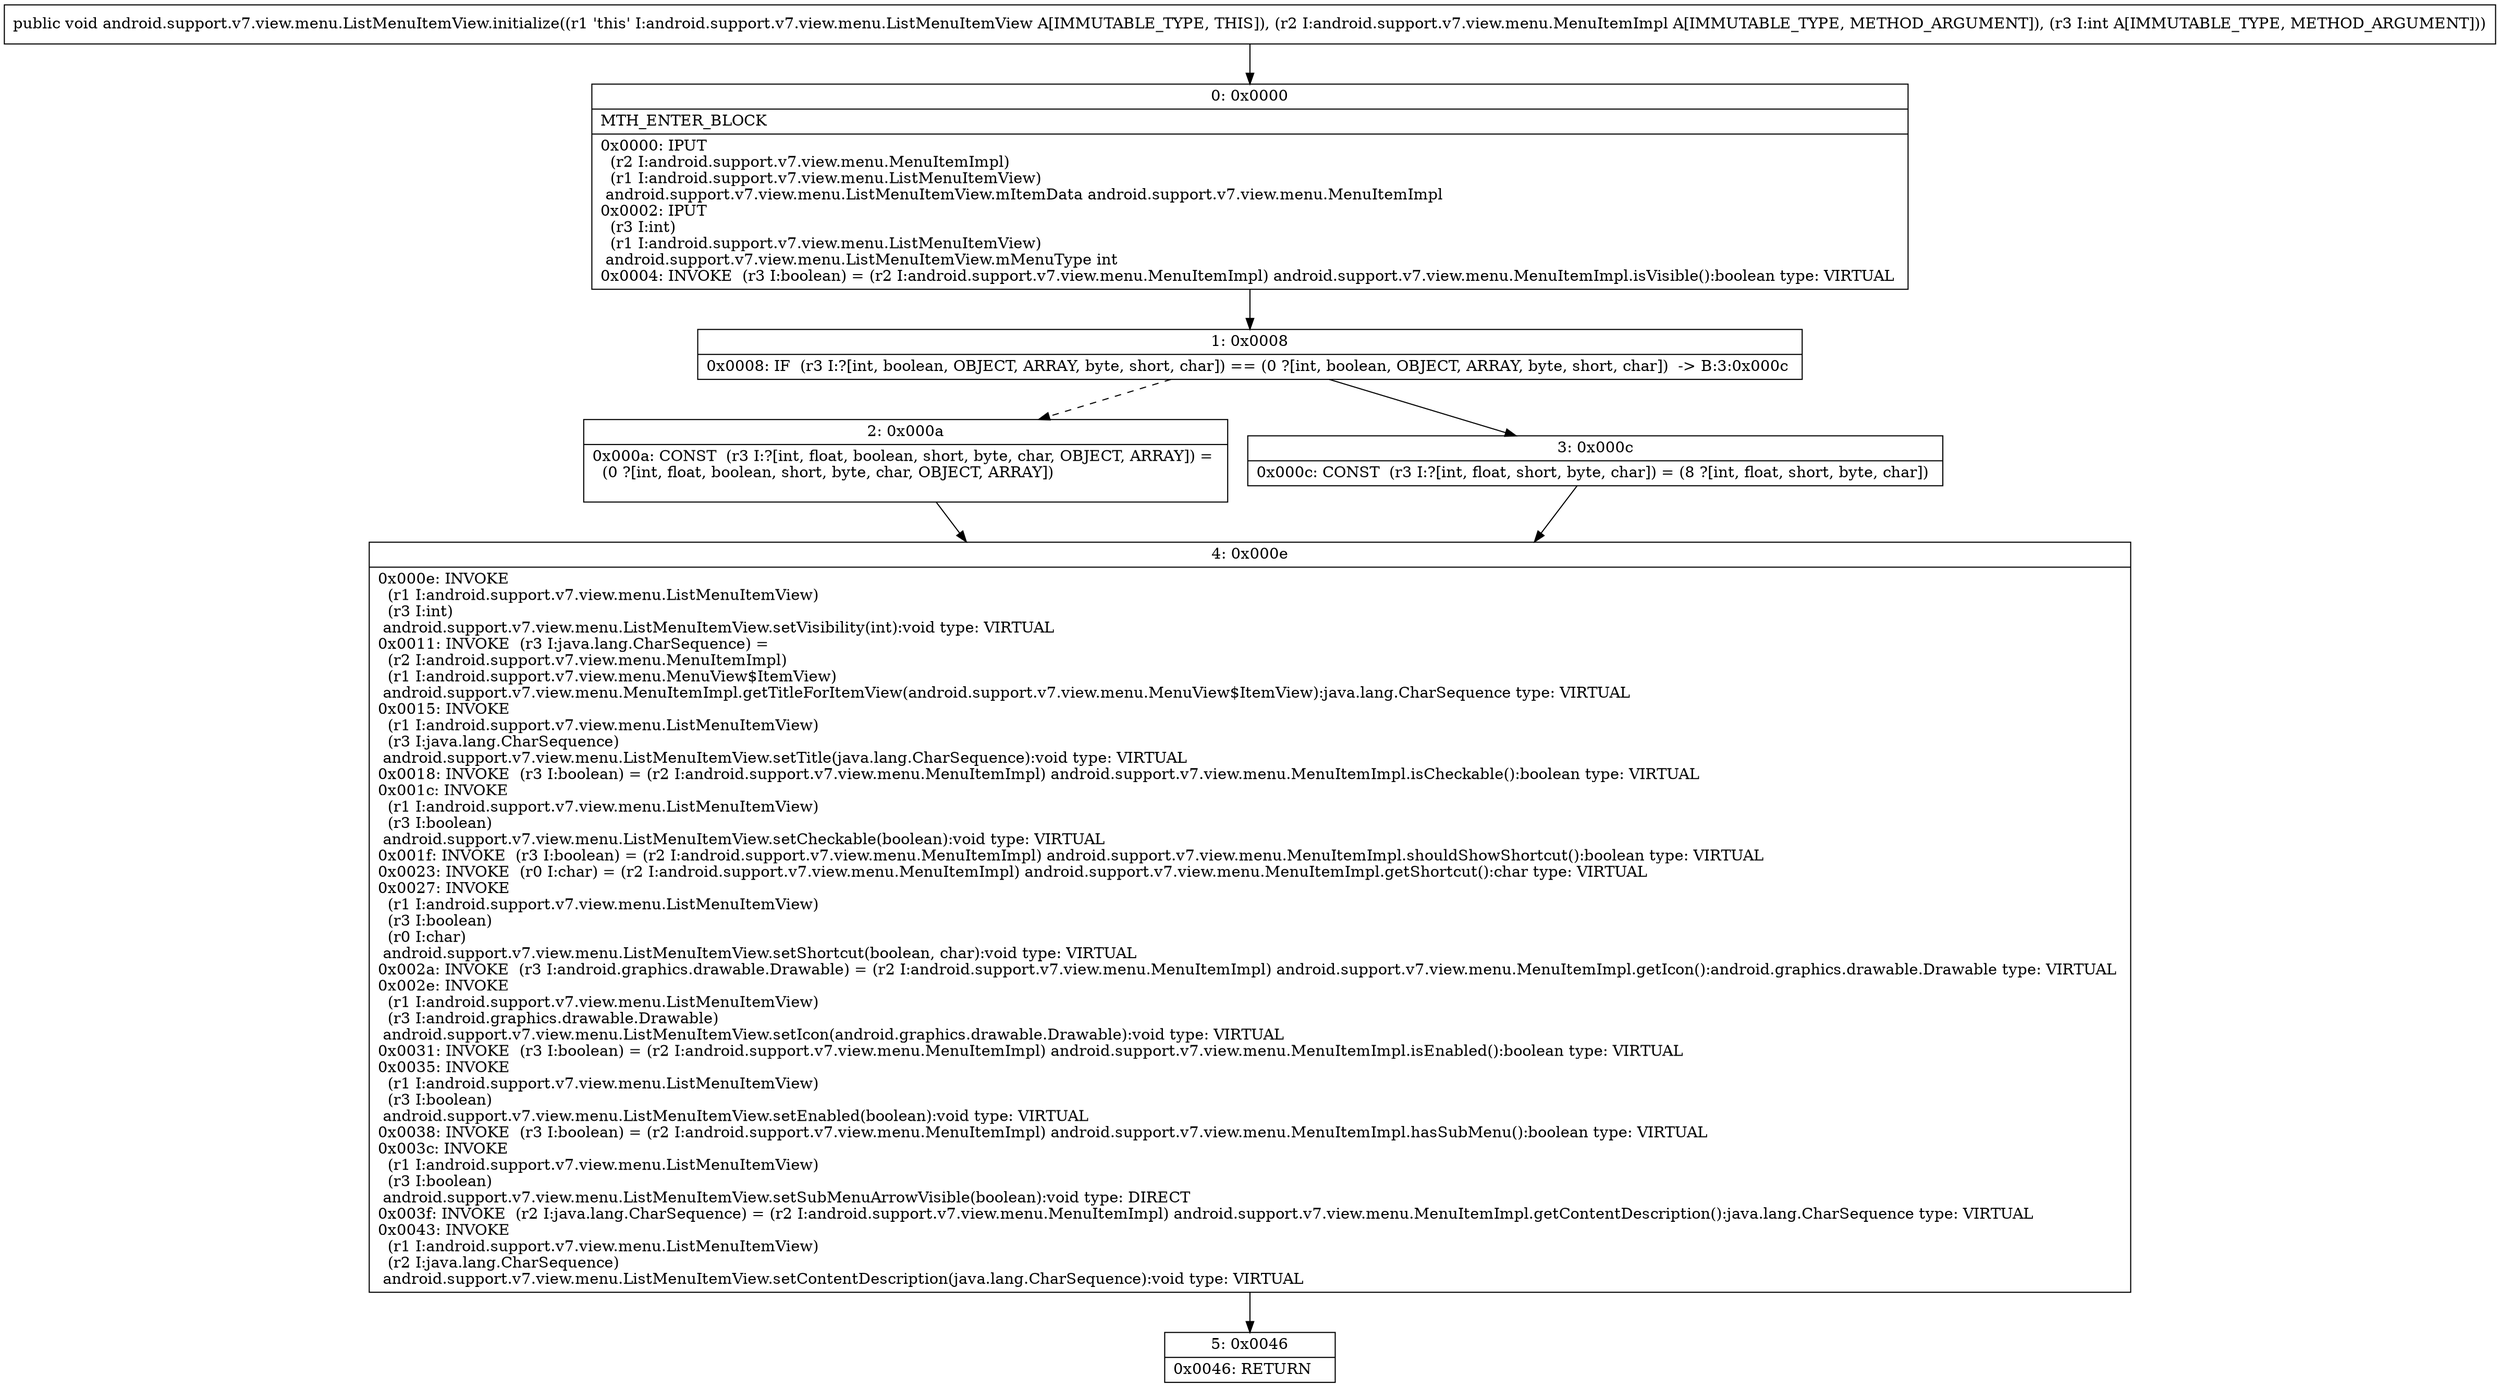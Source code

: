 digraph "CFG forandroid.support.v7.view.menu.ListMenuItemView.initialize(Landroid\/support\/v7\/view\/menu\/MenuItemImpl;I)V" {
Node_0 [shape=record,label="{0\:\ 0x0000|MTH_ENTER_BLOCK\l|0x0000: IPUT  \l  (r2 I:android.support.v7.view.menu.MenuItemImpl)\l  (r1 I:android.support.v7.view.menu.ListMenuItemView)\l android.support.v7.view.menu.ListMenuItemView.mItemData android.support.v7.view.menu.MenuItemImpl \l0x0002: IPUT  \l  (r3 I:int)\l  (r1 I:android.support.v7.view.menu.ListMenuItemView)\l android.support.v7.view.menu.ListMenuItemView.mMenuType int \l0x0004: INVOKE  (r3 I:boolean) = (r2 I:android.support.v7.view.menu.MenuItemImpl) android.support.v7.view.menu.MenuItemImpl.isVisible():boolean type: VIRTUAL \l}"];
Node_1 [shape=record,label="{1\:\ 0x0008|0x0008: IF  (r3 I:?[int, boolean, OBJECT, ARRAY, byte, short, char]) == (0 ?[int, boolean, OBJECT, ARRAY, byte, short, char])  \-\> B:3:0x000c \l}"];
Node_2 [shape=record,label="{2\:\ 0x000a|0x000a: CONST  (r3 I:?[int, float, boolean, short, byte, char, OBJECT, ARRAY]) = \l  (0 ?[int, float, boolean, short, byte, char, OBJECT, ARRAY])\l \l}"];
Node_3 [shape=record,label="{3\:\ 0x000c|0x000c: CONST  (r3 I:?[int, float, short, byte, char]) = (8 ?[int, float, short, byte, char]) \l}"];
Node_4 [shape=record,label="{4\:\ 0x000e|0x000e: INVOKE  \l  (r1 I:android.support.v7.view.menu.ListMenuItemView)\l  (r3 I:int)\l android.support.v7.view.menu.ListMenuItemView.setVisibility(int):void type: VIRTUAL \l0x0011: INVOKE  (r3 I:java.lang.CharSequence) = \l  (r2 I:android.support.v7.view.menu.MenuItemImpl)\l  (r1 I:android.support.v7.view.menu.MenuView$ItemView)\l android.support.v7.view.menu.MenuItemImpl.getTitleForItemView(android.support.v7.view.menu.MenuView$ItemView):java.lang.CharSequence type: VIRTUAL \l0x0015: INVOKE  \l  (r1 I:android.support.v7.view.menu.ListMenuItemView)\l  (r3 I:java.lang.CharSequence)\l android.support.v7.view.menu.ListMenuItemView.setTitle(java.lang.CharSequence):void type: VIRTUAL \l0x0018: INVOKE  (r3 I:boolean) = (r2 I:android.support.v7.view.menu.MenuItemImpl) android.support.v7.view.menu.MenuItemImpl.isCheckable():boolean type: VIRTUAL \l0x001c: INVOKE  \l  (r1 I:android.support.v7.view.menu.ListMenuItemView)\l  (r3 I:boolean)\l android.support.v7.view.menu.ListMenuItemView.setCheckable(boolean):void type: VIRTUAL \l0x001f: INVOKE  (r3 I:boolean) = (r2 I:android.support.v7.view.menu.MenuItemImpl) android.support.v7.view.menu.MenuItemImpl.shouldShowShortcut():boolean type: VIRTUAL \l0x0023: INVOKE  (r0 I:char) = (r2 I:android.support.v7.view.menu.MenuItemImpl) android.support.v7.view.menu.MenuItemImpl.getShortcut():char type: VIRTUAL \l0x0027: INVOKE  \l  (r1 I:android.support.v7.view.menu.ListMenuItemView)\l  (r3 I:boolean)\l  (r0 I:char)\l android.support.v7.view.menu.ListMenuItemView.setShortcut(boolean, char):void type: VIRTUAL \l0x002a: INVOKE  (r3 I:android.graphics.drawable.Drawable) = (r2 I:android.support.v7.view.menu.MenuItemImpl) android.support.v7.view.menu.MenuItemImpl.getIcon():android.graphics.drawable.Drawable type: VIRTUAL \l0x002e: INVOKE  \l  (r1 I:android.support.v7.view.menu.ListMenuItemView)\l  (r3 I:android.graphics.drawable.Drawable)\l android.support.v7.view.menu.ListMenuItemView.setIcon(android.graphics.drawable.Drawable):void type: VIRTUAL \l0x0031: INVOKE  (r3 I:boolean) = (r2 I:android.support.v7.view.menu.MenuItemImpl) android.support.v7.view.menu.MenuItemImpl.isEnabled():boolean type: VIRTUAL \l0x0035: INVOKE  \l  (r1 I:android.support.v7.view.menu.ListMenuItemView)\l  (r3 I:boolean)\l android.support.v7.view.menu.ListMenuItemView.setEnabled(boolean):void type: VIRTUAL \l0x0038: INVOKE  (r3 I:boolean) = (r2 I:android.support.v7.view.menu.MenuItemImpl) android.support.v7.view.menu.MenuItemImpl.hasSubMenu():boolean type: VIRTUAL \l0x003c: INVOKE  \l  (r1 I:android.support.v7.view.menu.ListMenuItemView)\l  (r3 I:boolean)\l android.support.v7.view.menu.ListMenuItemView.setSubMenuArrowVisible(boolean):void type: DIRECT \l0x003f: INVOKE  (r2 I:java.lang.CharSequence) = (r2 I:android.support.v7.view.menu.MenuItemImpl) android.support.v7.view.menu.MenuItemImpl.getContentDescription():java.lang.CharSequence type: VIRTUAL \l0x0043: INVOKE  \l  (r1 I:android.support.v7.view.menu.ListMenuItemView)\l  (r2 I:java.lang.CharSequence)\l android.support.v7.view.menu.ListMenuItemView.setContentDescription(java.lang.CharSequence):void type: VIRTUAL \l}"];
Node_5 [shape=record,label="{5\:\ 0x0046|0x0046: RETURN   \l}"];
MethodNode[shape=record,label="{public void android.support.v7.view.menu.ListMenuItemView.initialize((r1 'this' I:android.support.v7.view.menu.ListMenuItemView A[IMMUTABLE_TYPE, THIS]), (r2 I:android.support.v7.view.menu.MenuItemImpl A[IMMUTABLE_TYPE, METHOD_ARGUMENT]), (r3 I:int A[IMMUTABLE_TYPE, METHOD_ARGUMENT])) }"];
MethodNode -> Node_0;
Node_0 -> Node_1;
Node_1 -> Node_2[style=dashed];
Node_1 -> Node_3;
Node_2 -> Node_4;
Node_3 -> Node_4;
Node_4 -> Node_5;
}

